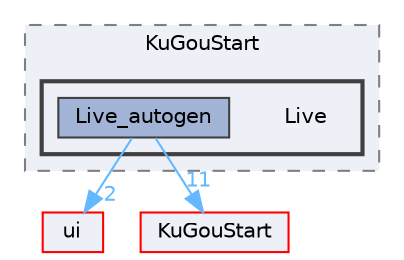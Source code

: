 digraph "Live"
{
 // LATEX_PDF_SIZE
  bgcolor="transparent";
  edge [fontname=Helvetica,fontsize=10,labelfontname=Helvetica,labelfontsize=10];
  node [fontname=Helvetica,fontsize=10,shape=box,height=0.2,width=0.4];
  compound=true
  subgraph clusterdir_e1e51073f38e9169ba245c73c030bd77 {
    graph [ bgcolor="#edf0f7", pencolor="grey50", label="KuGouStart", fontname=Helvetica,fontsize=10 style="filled,dashed", URL="dir_e1e51073f38e9169ba245c73c030bd77.html",tooltip=""]
  subgraph clusterdir_2d6e9ee1fa83adad0a7c8dd3bf589122 {
    graph [ bgcolor="#edf0f7", pencolor="grey25", label="", fontname=Helvetica,fontsize=10 style="filled,bold", URL="dir_2d6e9ee1fa83adad0a7c8dd3bf589122.html",tooltip=""]
    dir_2d6e9ee1fa83adad0a7c8dd3bf589122 [shape=plaintext, label="Live"];
  dir_59197031cc6b18dd33550ff51d027882 [label="Live_autogen", fillcolor="#a2b4d6", color="grey25", style="filled", URL="dir_59197031cc6b18dd33550ff51d027882.html",tooltip=""];
  }
  }
  dir_1788f8309b1a812dcb800a185471cf6c [label="ui", fillcolor="#edf0f7", color="red", style="filled", URL="dir_1788f8309b1a812dcb800a185471cf6c.html",tooltip=""];
  dir_e60601b218beddc6af0778ac41ea9cb2 [label="KuGouStart", fillcolor="#edf0f7", color="red", style="filled", URL="dir_e60601b218beddc6af0778ac41ea9cb2.html",tooltip=""];
  dir_59197031cc6b18dd33550ff51d027882->dir_1788f8309b1a812dcb800a185471cf6c [headlabel="2", labeldistance=1.5 headhref="dir_000186_000351.html" href="dir_000186_000351.html" color="steelblue1" fontcolor="steelblue1"];
  dir_59197031cc6b18dd33550ff51d027882->dir_e60601b218beddc6af0778ac41ea9cb2 [headlabel="11", labeldistance=1.5 headhref="dir_000186_000172.html" href="dir_000186_000172.html" color="steelblue1" fontcolor="steelblue1"];
}
